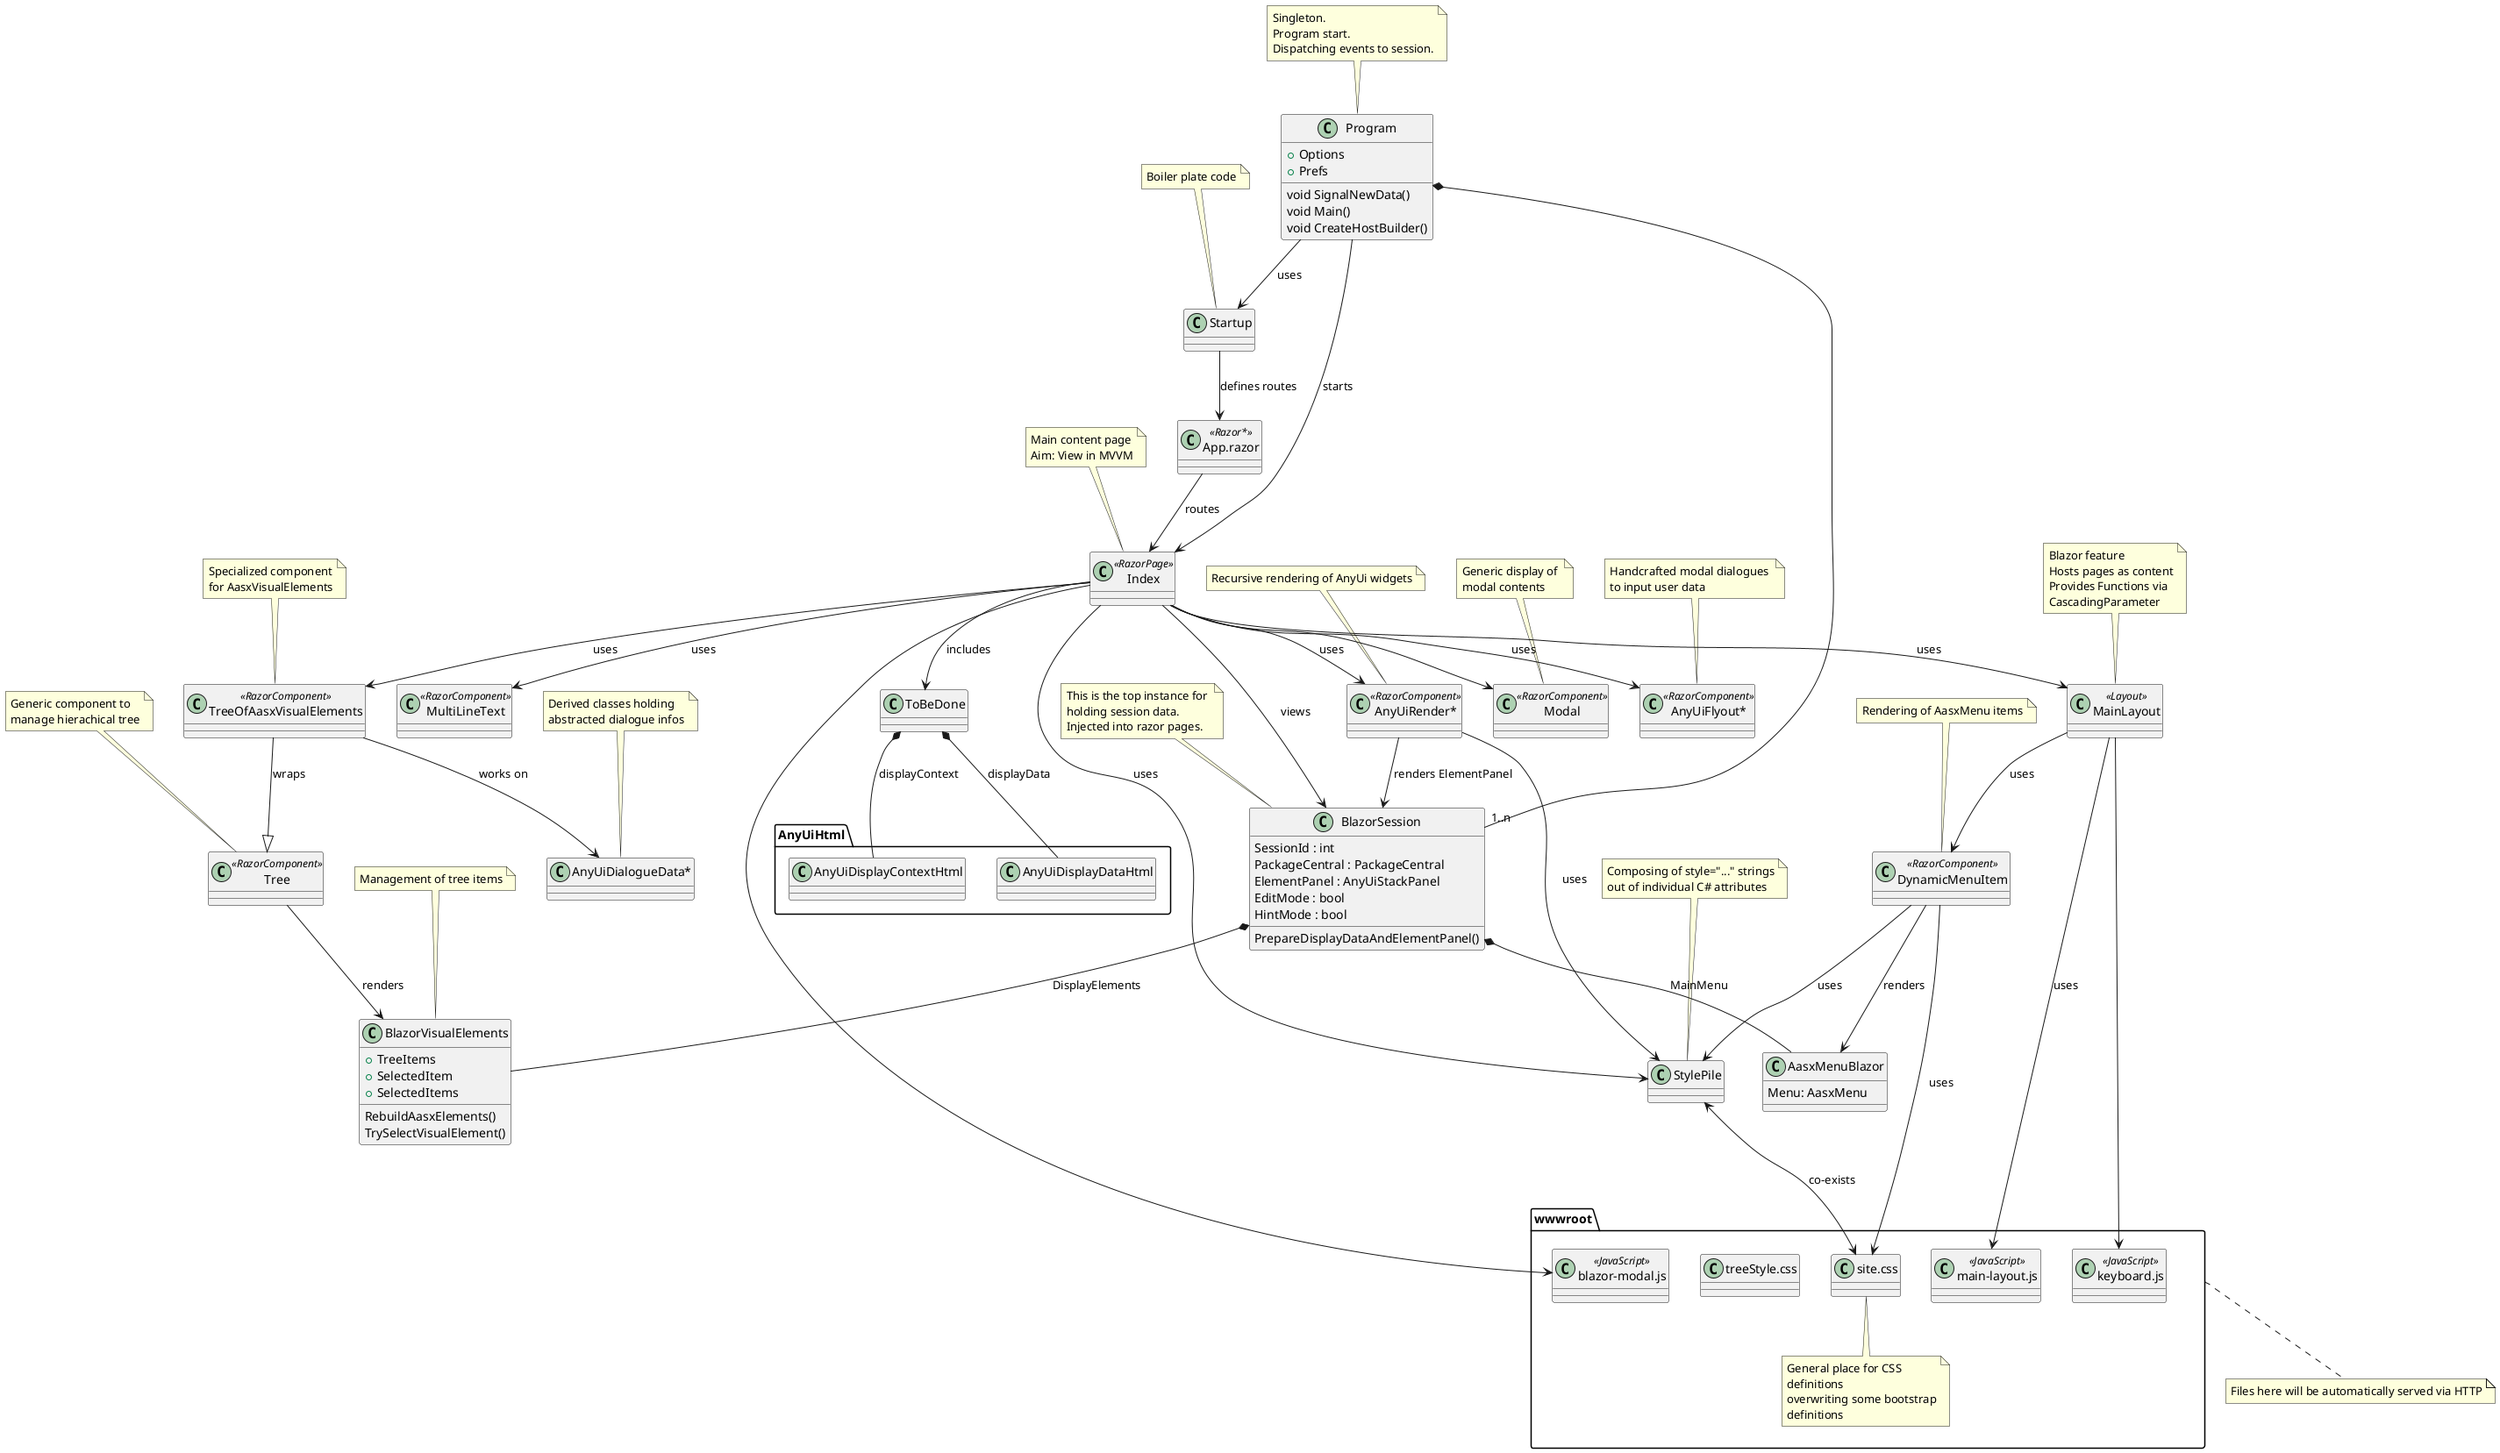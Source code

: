 ﻿@startuml

class Program
{
  + Options
  + Prefs
  void SignalNewData()
  void Main()
  void CreateHostBuilder()
}
note top
  Singleton.
  Program start.
  Dispatching events to session.
end note

class Startup
note top
  Boiler plate code
end note

class "App.razor" as AppRazor <<Razor*>>

class BlazorSession
{
  SessionId : int
  PackageCentral : PackageCentral
  ElementPanel : AnyUiStackPanel
  EditMode : bool
  HintMode : bool
  PrepareDisplayDataAndElementPanel()
}
note top
  This is the top instance for 
  holding session data.
  Injected into razor pages.
end note

class BlazorVisualElements
{
  + TreeItems
  + SelectedItem
  + SelectedItems
  RebuildAasxElements()
  TrySelectVisualElement()
}
note top
  Management of tree items
end note

class Index <<RazorPage>>
note top
  Main content page
  Aim: View in MVVM
end note

package AnyUiHtml
{
  class AnyUiDisplayDataHtml
  class AnyUiDisplayContextHtml
}

class MainLayout <<Layout>>
note top
  Blazor feature
  Hosts pages as content
  Provides Functions via 
  CascadingParameter
end note

class Tree <<RazorComponent>>
note top
  Generic component to 
  manage hierachical tree
end note

class TreeOfAasxVisualElements <<RazorComponent>>
note top
  Specialized component
  for AasxVisualElements
end note

class MultiLineText <<RazorComponent>>

class Modal <<RazorComponent>>
note top
  Generic display of 
  modal contents
end note

class DynamicMenuItem <<RazorComponent>>
note top
  Rendering of AasxMenu items
end note

class "AnyUiRender*" as AnyUiRenderStar <<RazorComponent>>
note top
  Recursive rendering of AnyUi widgets
end note

class "AnyUiDialogueData*" as AnyUiDialogueDataStar
note top
  Derived classes holding 
  abstracted dialogue infos
end note

class "AnyUiFlyout*" as AnyUiFlyoutStar <<RazorComponent>>
note top
  Handcrafted modal dialogues 
  to input user data
end note

class StylePile
note top
  Composing of style="..." strings
  out of individual C# attributes
end note

class AasxMenuBlazor
{
  Menu: AasxMenu
}

Package wwwroot
{
  class "main-layout.js" as MainLayoutJs <<JavaScript>>
  
  class "blazor-modal.js" as BlazorModalJs <<JavaScript>>
  
  class "keyboard.js" as KeyboardJs <<JavaScript>>

  class "treeStyle.css" as TreeStyleCss

  class "site.css" as SiteCss
  note bottom
    General place for CSS 
    definitions
    overwriting some bootstrap
    definitions  
  end note

}
note bottom of wwwroot
  Files here will be automatically served via HTTP
end note

Program *-- "1..n" BlazorSession

BlazorSession *-- BlazorVisualElements : DisplayElements
BlazorSession *-- AasxMenuBlazor : MainMenu

Program --> Index : starts

Program --> Startup : uses
Startup --> AppRazor : defines routes

AppRazor --> Index : routes

Index --> BlazorSession : views
Index --> MainLayout : uses
Index --> TreeOfAasxVisualElements : uses
Index --> AnyUiFlyoutStar : uses

TreeOfAasxVisualElements --> AnyUiDialogueDataStar : works on

TreeOfAasxVisualElements --|> Tree : wraps

Index --> MultiLineText : uses
Index --> AnyUiRenderStar : uses

AnyUiRenderStar --> BlazorSession : renders ElementPanel


Tree --> BlazorVisualElements : renders

class ToBeDone
ToBeDone *-- AnyUiDisplayContextHtml : displayContext
ToBeDone *-- AnyUiDisplayDataHtml: displayData

Index --> ToBeDone : includes

AnyUiRenderStar --> StylePile : uses
Index --> StylePile : uses
DynamicMenuItem--> StylePile : uses
DynamicMenuItem--> SiteCss : uses
DynamicMenuItem --> AasxMenuBlazor : renders

MainLayout --> MainLayoutJs : uses
MainLayout --> DynamicMenuItem : uses

Index --> Modal
Index --> BlazorModalJs

MainLayout --> KeyboardJs

StylePile <--> SiteCss : co-exists

@enduml